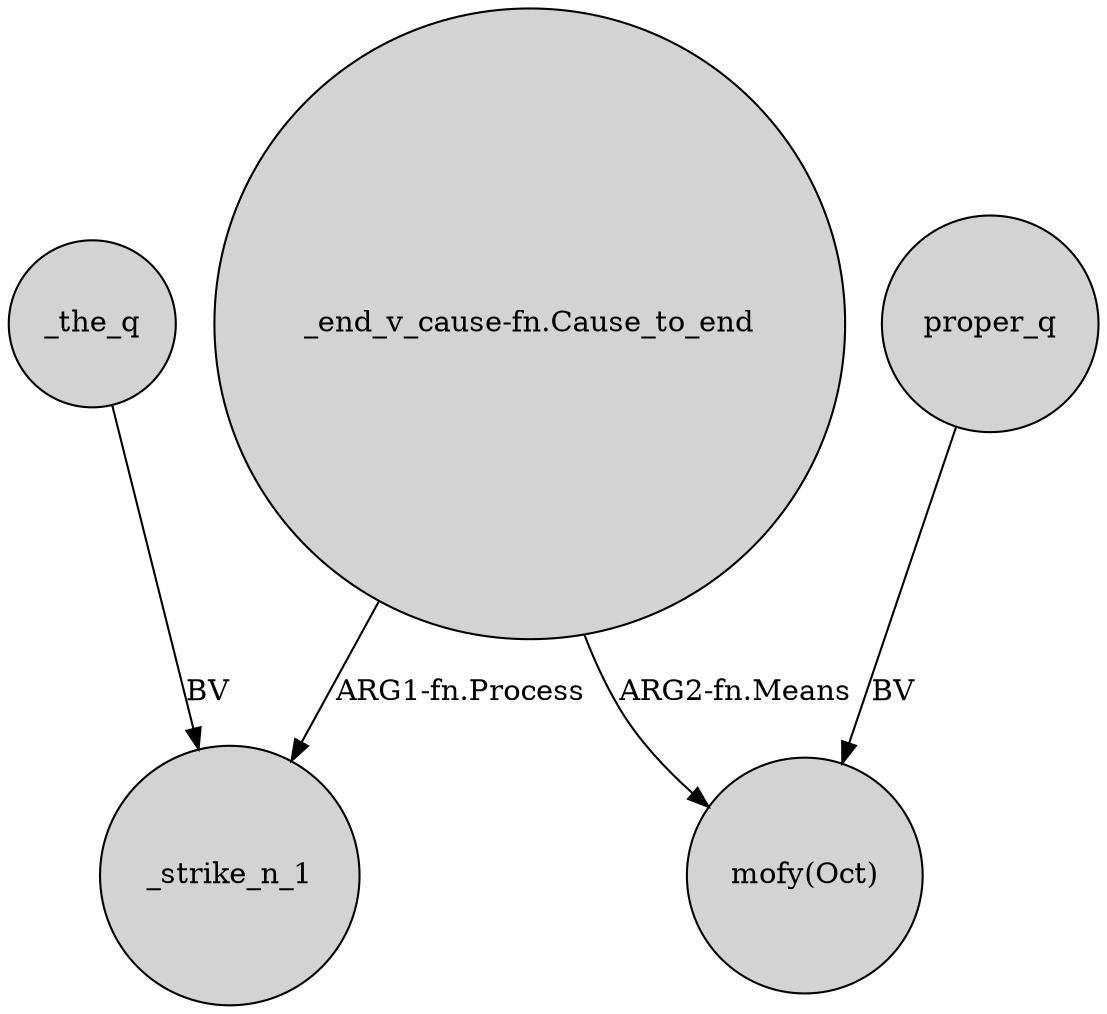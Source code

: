 digraph {
	node [shape=circle style=filled]
	"_end_v_cause-fn.Cause_to_end" -> _strike_n_1 [label="ARG1-fn.Process"]
	"_end_v_cause-fn.Cause_to_end" -> "mofy(Oct)" [label="ARG2-fn.Means"]
	proper_q -> "mofy(Oct)" [label=BV]
	_the_q -> _strike_n_1 [label=BV]
}
